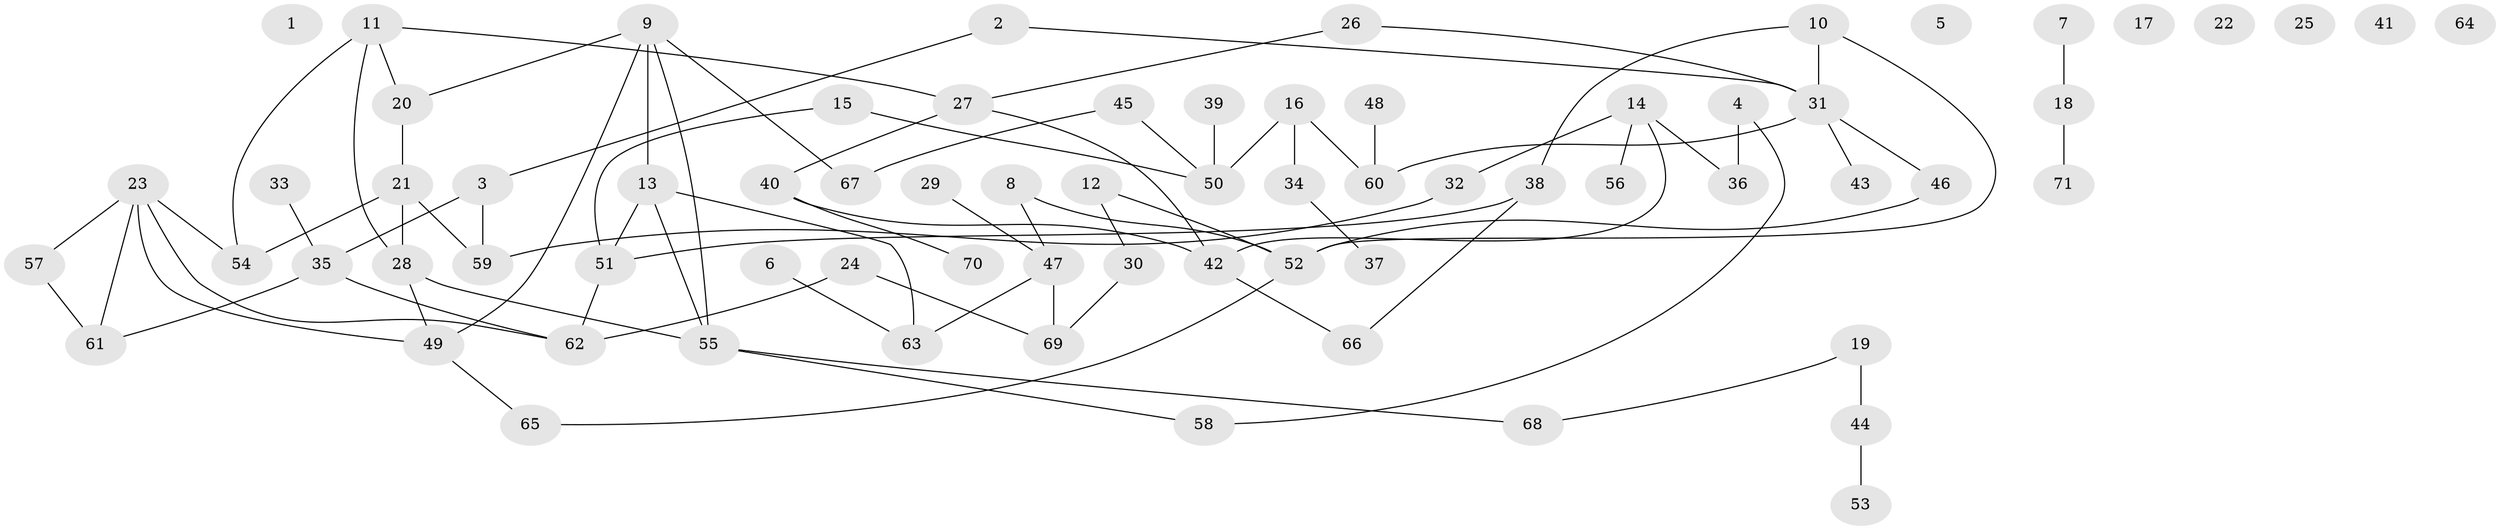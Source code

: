 // coarse degree distribution, {6: 0.09302325581395349, 4: 0.20930232558139536, 2: 0.27906976744186046, 3: 0.18604651162790697, 1: 0.20930232558139536, 5: 0.023255813953488372}
// Generated by graph-tools (version 1.1) at 2025/35/03/04/25 23:35:44]
// undirected, 71 vertices, 85 edges
graph export_dot {
  node [color=gray90,style=filled];
  1;
  2;
  3;
  4;
  5;
  6;
  7;
  8;
  9;
  10;
  11;
  12;
  13;
  14;
  15;
  16;
  17;
  18;
  19;
  20;
  21;
  22;
  23;
  24;
  25;
  26;
  27;
  28;
  29;
  30;
  31;
  32;
  33;
  34;
  35;
  36;
  37;
  38;
  39;
  40;
  41;
  42;
  43;
  44;
  45;
  46;
  47;
  48;
  49;
  50;
  51;
  52;
  53;
  54;
  55;
  56;
  57;
  58;
  59;
  60;
  61;
  62;
  63;
  64;
  65;
  66;
  67;
  68;
  69;
  70;
  71;
  2 -- 3;
  2 -- 31;
  3 -- 35;
  3 -- 59;
  4 -- 36;
  4 -- 58;
  6 -- 63;
  7 -- 18;
  8 -- 47;
  8 -- 52;
  9 -- 13;
  9 -- 20;
  9 -- 49;
  9 -- 55;
  9 -- 67;
  10 -- 31;
  10 -- 38;
  10 -- 52;
  11 -- 20;
  11 -- 27;
  11 -- 28;
  11 -- 54;
  12 -- 30;
  12 -- 52;
  13 -- 51;
  13 -- 55;
  13 -- 63;
  14 -- 32;
  14 -- 36;
  14 -- 42;
  14 -- 56;
  15 -- 50;
  15 -- 51;
  16 -- 34;
  16 -- 50;
  16 -- 60;
  18 -- 71;
  19 -- 44;
  19 -- 68;
  20 -- 21;
  21 -- 28;
  21 -- 54;
  21 -- 59;
  23 -- 49;
  23 -- 54;
  23 -- 57;
  23 -- 61;
  23 -- 62;
  24 -- 62;
  24 -- 69;
  26 -- 27;
  26 -- 31;
  27 -- 40;
  27 -- 42;
  28 -- 49;
  28 -- 55;
  29 -- 47;
  30 -- 69;
  31 -- 43;
  31 -- 46;
  31 -- 60;
  32 -- 59;
  33 -- 35;
  34 -- 37;
  35 -- 61;
  35 -- 62;
  38 -- 51;
  38 -- 66;
  39 -- 50;
  40 -- 42;
  40 -- 70;
  42 -- 66;
  44 -- 53;
  45 -- 50;
  45 -- 67;
  46 -- 52;
  47 -- 63;
  47 -- 69;
  48 -- 60;
  49 -- 65;
  51 -- 62;
  52 -- 65;
  55 -- 58;
  55 -- 68;
  57 -- 61;
}
